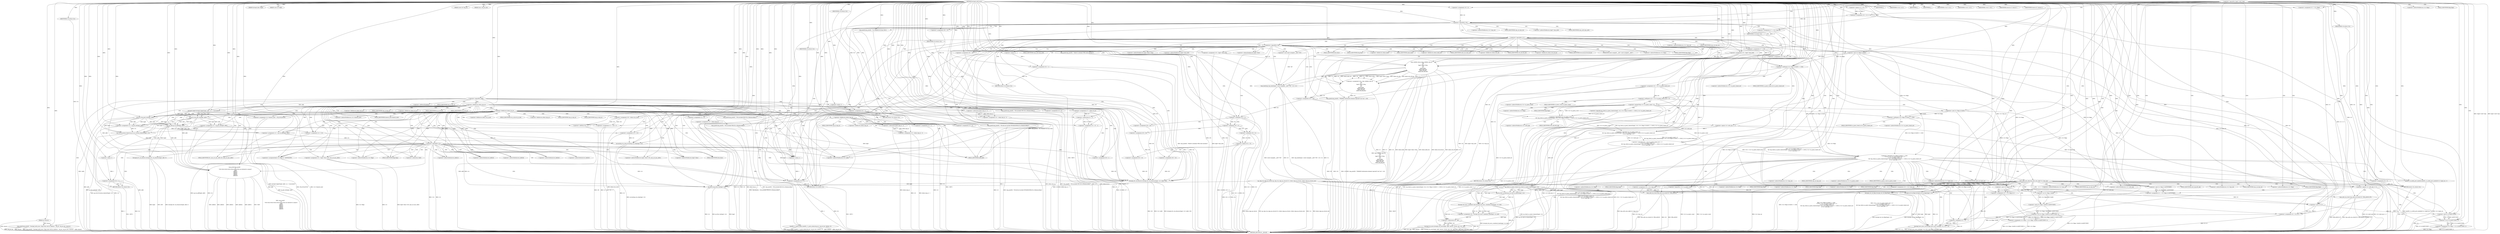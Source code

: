 digraph hostapd_notif_assoc {  
"1000123" [label = "(METHOD,hostapd_notif_assoc)" ]
"1000711" [label = "(METHOD_RETURN,int __fastcall)" ]
"1000124" [label = "(PARAM,hostapd_data *hapd)" ]
"1000125" [label = "(PARAM,const u8 *addr)" ]
"1000126" [label = "(PARAM,const u8 *req_ies)" ]
"1000127" [label = "(PARAM,size_t req_ies_len)" ]
"1000128" [label = "(PARAM,int reassoc)" ]
"1000153" [label = "(<operator>.logicalNot,!addr)" ]
"1000156" [label = "(<operator>.assignment,v24 = -1)" ]
"1000158" [label = "(<operator>.minus,-1)" ]
"1000160" [label = "(wpa_printf,wpa_printf(2, \"hostapd_notif_assoc: Skip event with no address\", req_ies, req_ies_len, reassoc))" ]
"1000166" [label = "(RETURN,return v24;,return v24;)" ]
"1000167" [label = "(IDENTIFIER,v24,return v24;)" ]
"1000168" [label = "(hostapd_logger,hostapd_logger(hapd, addr, 1u, 2, \"associated\"))" ]
"1000174" [label = "(ieee802_11_parse_elems,ieee802_11_parse_elems(req_ies, req_ies_len, &elems, 0))" ]
"1000185" [label = "(<operator>.assignment,v10 = elems.wps_ie - 2)" ]
"1000187" [label = "(<operator>.subtraction,elems.wps_ie - 2)" ]
"1000192" [label = "(IDENTIFIER,L,)" ]
"1000193" [label = "(<operator>.assignment,v12 = 0)" ]
"1000196" [label = "(wpa_printf,wpa_printf(2, \"STA included WPS IE in (Re)AssocReq\"))" ]
"1000201" [label = "(<operator>.assignment,v27 = elems.rsn_ie)" ]
"1000211" [label = "(<operator>.assignment,v28 = elems.rsn_ie_len)" ]
"1000216" [label = "(wpa_printf,wpa_printf(2, \"STA included RSN IE in (Re)AssocReq\"))" ]
"1000219" [label = "(<operator>.assignment,v10 = v27 - 2)" ]
"1000221" [label = "(<operator>.subtraction,v27 - 2)" ]
"1000224" [label = "(<operator>.assignment,v11 = v28 + 2)" ]
"1000226" [label = "(<operator>.addition,v28 + 2)" ]
"1000229" [label = "(<operator>.assignment,v13 = ap_get_sta(hapd, addr))" ]
"1000231" [label = "(ap_get_sta,ap_get_sta(hapd, addr))" ]
"1000234" [label = "(<operator>.assignment,v12 = 0)" ]
"1000237" [label = "(<operator>.assignment,v14 = v13)" ]
"1000241" [label = "(IDENTIFIER,v13,if ( v13 ))" ]
"1000244" [label = "(<operator>.assignment,v10 = elems.wpa_ie)" ]
"1000254" [label = "(<operator>.assignment,v10 = elems.wpa_ie - 2)" ]
"1000256" [label = "(<operator>.subtraction,elems.wpa_ie - 2)" ]
"1000261" [label = "(IDENTIFIER,L,)" ]
"1000262" [label = "(<operator>.assignment,v12 = 0)" ]
"1000265" [label = "(wpa_printf,wpa_printf(2, \"STA included WPA IE in (Re)AssocReq\"))" ]
"1000270" [label = "(<operator>.assignment,v12 = 1)" ]
"1000273" [label = "(IDENTIFIER,L,)" ]
"1000274" [label = "(wpa_printf,wpa_printf(2, \"STA did not include WPS/RSN/WPA IE in (Re)AssocReq\"))" ]
"1000277" [label = "(<operator>.assignment,v13 = ap_get_sta(hapd, addr))" ]
"1000279" [label = "(ap_get_sta,ap_get_sta(hapd, addr))" ]
"1000282" [label = "(<operator>.assignment,v14 = v13)" ]
"1000286" [label = "(IDENTIFIER,v13,if ( v13 ))" ]
"1000289" [label = "(ap_sta_no_session_timeout,ap_sta_no_session_timeout(hapd, v13))" ]
"1000292" [label = "(accounting_sta_stop,accounting_sta_stop(hapd, v14))" ]
"1000295" [label = "(<operator>.assignment,v14->timeout_next = STA_NULLFUNC)" ]
"1000302" [label = "(<operator>.assignment,v14 = ap_sta_add(hapd, addr))" ]
"1000304" [label = "(ap_sta_add,ap_sta_add(hapd, addr))" ]
"1000308" [label = "(<operator>.logicalNot,!v14)" ]
"1000311" [label = "(<operator>.assignment,v24 = -1)" ]
"1000313" [label = "(<operator>.minus,-1)" ]
"1000315" [label = "(hostapd_drv_sta_disassoc,hostapd_drv_sta_disassoc(hapd, addr, 5))" ]
"1000319" [label = "(RETURN,return v24;,return v24;)" ]
"1000320" [label = "(IDENTIFIER,v24,return v24;)" ]
"1000322" [label = "(<operator>.assignment,v15 = hapd->iface->drv_max_acl_mac_addrs)" ]
"1000329" [label = "(<operators>.assignmentAnd,v14->flags &= 0xFFFECFFF)" ]
"1000335" [label = "(wpa_printf,wpa_printf(\n      3,\n      \"STA %02x:%02x:%02x:%02x:%02x:%02x not allowed to connect\",\n      *addr,\n      addr[1],\n      addr[2],\n      addr[3],\n      addr[4],\n      addr[5]))" ]
"1000355" [label = "(<operator>.assignment,v30 = 1)" ]
"1000359" [label = "(ap_copy_sta_supp_op_classes,ap_copy_sta_supp_op_classes(v14, elems.supp_op_classes, elems.supp_op_classes_len))" ]
"1000368" [label = "(<operator>.logicalNot,!hapd->conf->wpa)" ]
"1000375" [label = "(<operator>.assignment,v21 = v14->flags)" ]
"1000382" [label = "(IDENTIFIER,v10,if ( v10 ))" ]
"1000383" [label = "(<operator>.assignment,v16 = v12 == 0)" ]
"1000385" [label = "(<operator>.equals,v12 == 0)" ]
"1000389" [label = "(<operator>.assignment,v16 = 0)" ]
"1000393" [label = "(<operator>.logicalNot,!v16)" ]
"1000396" [label = "(wpa_printf,wpa_printf(2, \"No WPA/RSN IE from STA\"))" ]
"1000399" [label = "(<operator>.assignment,v30 = 13)" ]
"1000403" [label = "(hostapd_drv_sta_disassoc,hostapd_drv_sta_disassoc(hapd, v14->addr, v30))" ]
"1000409" [label = "(<operator>.assignment,v24 = -1)" ]
"1000411" [label = "(<operator>.minus,-1)" ]
"1000413" [label = "(ap_free_sta,ap_free_sta(hapd, v14))" ]
"1000416" [label = "(RETURN,return v24;,return v24;)" ]
"1000417" [label = "(IDENTIFIER,v24,return v24;)" ]
"1000418" [label = "(<operator>.assignment,v17 = v14->wpa_sm)" ]
"1000423" [label = "(<operator>.assignment,v18 = hapd->wpa_auth)" ]
"1000429" [label = "(<operator>.logicalNot,!v17)" ]
"1000432" [label = "(<operator>.assignment,v14->wpa_sm = v29)" ]
"1000437" [label = "(<operator>.assignment,v17 = v29)" ]
"1000441" [label = "(<operator>.logicalNot,!v29)" ]
"1000444" [label = "(<operator>.assignment,v24 = -1)" ]
"1000446" [label = "(<operator>.minus,-1)" ]
"1000448" [label = "(wpa_printf,wpa_printf(5, \"Failed to initialize WPA state machine\"))" ]
"1000451" [label = "(RETURN,return v24;,return v24;)" ]
"1000452" [label = "(IDENTIFIER,v24,return v24;)" ]
"1000453" [label = "(<operator>.assignment,v18 = hapd->wpa_auth)" ]
"1000458" [label = "(<operator>.assignment,v19 = wpa_validate_wpa_ie(\n          v18,\n          v17,\n          hapd->iface->freq,\n          v10,\n          v11,\n          elems.mdie,\n          elems.mdie_len,\n          elems.owe_dh,\n          elems.owe_dh_len))" ]
"1000460" [label = "(wpa_validate_wpa_ie,wpa_validate_wpa_ie(\n          v18,\n          v17,\n          hapd->iface->freq,\n          v10,\n          v11,\n          elems.mdie,\n          elems.mdie_len,\n          elems.owe_dh,\n          elems.owe_dh_len))" ]
"1000482" [label = "(<operator>.assignment,v20 = v19)" ]
"1000486" [label = "(IDENTIFIER,v19,if ( v19 ))" ]
"1000488" [label = "(wpa_printf,wpa_printf(2, \"WPA/RSN information element rejected? (res %u)\", v19))" ]
"1000492" [label = "(wpa_hexdump,wpa_hexdump(2, (const unsigned __int8 *)\"IE\", v10, v11))" ]
"1000494" [label = "(<operator>.cast,(const unsigned __int8 *)\"IE\")" ]
"1000499" [label = "(<operator>.assignment,v30 = 18)" ]
"1000503" [label = "(<operator>.notEquals,v20 != 2)" ]
"1000507" [label = "(<operator>.assignment,v30 = 19)" ]
"1000511" [label = "(<operator>.notEquals,v20 != 3)" ]
"1000515" [label = "(<operator>.assignment,v30 = 20)" ]
"1000519" [label = "(<operator>.notEquals,v20 != 4)" ]
"1000524" [label = "(<operator>.equals,v20 == 8)" ]
"1000527" [label = "(<operator>.assignment,v30 = 24)" ]
"1000531" [label = "(<operator>.assignment,v30 = 13)" ]
"1000536" [label = "(<operator>.logicalOr,(v14->flags & 0x402) != 1026\n    || (v24 = v14->sa_query_timed_out) != 0\n    || v14->sa_query_count > 0\n    && ((ap_check_sa_query_timeout(hapd, v14), (v14->flags & 0x402) != 1026) || v14->sa_query_timed_out)\n    || v14->auth_alg == 2)" ]
"1000537" [label = "(<operator>.notEquals,(v14->flags & 0x402) != 1026)" ]
"1000538" [label = "(<operator>.and,v14->flags & 0x402)" ]
"1000544" [label = "(<operator>.logicalOr,(v24 = v14->sa_query_timed_out) != 0\n    || v14->sa_query_count > 0\n    && ((ap_check_sa_query_timeout(hapd, v14), (v14->flags & 0x402) != 1026) || v14->sa_query_timed_out)\n    || v14->auth_alg == 2)" ]
"1000545" [label = "(<operator>.notEquals,(v24 = v14->sa_query_timed_out) != 0)" ]
"1000546" [label = "(<operator>.assignment,v24 = v14->sa_query_timed_out)" ]
"1000552" [label = "(<operator>.logicalOr,v14->sa_query_count > 0\n    && ((ap_check_sa_query_timeout(hapd, v14), (v14->flags & 0x402) != 1026) || v14->sa_query_timed_out)\n    || v14->auth_alg == 2)" ]
"1000553" [label = "(<operator>.logicalAnd,v14->sa_query_count > 0\n    && ((ap_check_sa_query_timeout(hapd, v14), (v14->flags & 0x402) != 1026) || v14->sa_query_timed_out))" ]
"1000554" [label = "(<operator>.greaterThan,v14->sa_query_count > 0)" ]
"1000561" [label = "(ap_check_sa_query_timeout,ap_check_sa_query_timeout(hapd, v14))" ]
"1000564" [label = "(<operator>.notEquals,(v14->flags & 0x402) != 1026)" ]
"1000565" [label = "(<operator>.and,v14->flags & 0x402)" ]
"1000559" [label = "(<operator>.logicalOr,(ap_check_sa_query_timeout(hapd, v14), (v14->flags & 0x402) != 1026) || v14->sa_query_timed_out)" ]
"1000574" [label = "(<operator>.equals,v14->auth_alg == 2)" ]
"1000581" [label = "(wpa_auth_uses_mfp,wpa_auth_uses_mfp(v14->wpa_sm))" ]
"1000586" [label = "(<operator>.assignment,v22 = v14->flags & 2)" ]
"1000588" [label = "(<operator>.and,v14->flags & 2)" ]
"1000593" [label = "(<operator>.assignment,v14->flags = (v14->flags | 0x400) & 0xFFF7FFFF | 3)" ]
"1000597" [label = "(<operator>.or,(v14->flags | 0x400) & 0xFFF7FFFF | 3)" ]
"1000598" [label = "(<operator>.and,(v14->flags | 0x400) & 0xFFF7FFFF)" ]
"1000599" [label = "(<operator>.or,v14->flags | 0x400)" ]
"1000606" [label = "(hostapd_set_sta_flags,hostapd_set_sta_flags(hapd, v14))" ]
"1000610" [label = "(IDENTIFIER,reassoc,if ( reassoc ))" ]
"1000613" [label = "(<operator>.assignment,v23 = v14->wpa_sm)" ]
"1000619" [label = "(<operator>.equals,v14->auth_alg == 2)" ]
"1000625" [label = "(wpa_auth_sm_event,wpa_auth_sm_event(v23, WPA_ASSOC_FT))" ]
"1000630" [label = "(wpa_auth_sm_event,wpa_auth_sm_event(v23, WPA_ASSOC))" ]
"1000634" [label = "(<operator>.assignment,v24 = 0)" ]
"1000637" [label = "(hostapd_new_assoc_sta,hostapd_new_assoc_sta(hapd, v14, v22 != 0))" ]
"1000640" [label = "(<operator>.notEquals,v22 != 0)" ]
"1000643" [label = "(ieee802_1x_notify_port_enabled,ieee802_1x_notify_port_enabled(v14->eapol_sm, 1))" ]
"1000648" [label = "(RETURN,return v24;,return v24;)" ]
"1000649" [label = "(IDENTIFIER,v24,return v24;)" ]
"1000651" [label = "(<operator>.assignment,v23 = v14->wpa_sm)" ]
"1000657" [label = "(<operator>.assignment,v21 = v14->flags & 0xFFFFFBFF)" ]
"1000659" [label = "(<operator>.and,v14->flags & 0xFFFFFBFF)" ]
"1000665" [label = "(<operator>.assignment,v22 = v21 & 2)" ]
"1000667" [label = "(<operator>.and,v21 & 2)" ]
"1000670" [label = "(<operator>.assignment,v14->flags = v21 & 0xFFF7FFFF | 3)" ]
"1000674" [label = "(<operator>.or,v21 & 0xFFF7FFFF | 3)" ]
"1000675" [label = "(<operator>.and,v21 & 0xFFF7FFFF)" ]
"1000679" [label = "(hostapd_set_sta_flags,hostapd_set_sta_flags(hapd, v14))" ]
"1000683" [label = "(IDENTIFIER,reassoc,if ( reassoc ))" ]
"1000687" [label = "(<operator>.logicalNot,!v14->sa_query_count)" ]
"1000691" [label = "(ap_sta_start_sa_query,ap_sta_start_sa_query(hapd, v14))" ]
"1000694" [label = "(<operator>.assignment,v26 = hostapd_eid_assoc_comeback_time(hapd, v14, buf))" ]
"1000696" [label = "(hostapd_eid_assoc_comeback_time,hostapd_eid_assoc_comeback_time(hapd, v14, buf))" ]
"1000700" [label = "(hostapd_sta_assoc,hostapd_sta_assoc(hapd, addr, reassoc, 0x1Eu, buf, v26 - buf))" ]
"1000706" [label = "(<operator>.subtraction,v26 - buf)" ]
"1000709" [label = "(RETURN,return v24;,return v24;)" ]
"1000710" [label = "(IDENTIFIER,v24,return v24;)" ]
"1000177" [label = "(<operator>.addressOf,&elems)" ]
"1000181" [label = "(<operator>.fieldAccess,elems.wps_ie)" ]
"1000183" [label = "(FIELD_IDENTIFIER,wps_ie,wps_ie)" ]
"1000188" [label = "(<operator>.fieldAccess,elems.wps_ie)" ]
"1000190" [label = "(FIELD_IDENTIFIER,wps_ie,wps_ie)" ]
"1000203" [label = "(<operator>.fieldAccess,elems.rsn_ie)" ]
"1000205" [label = "(FIELD_IDENTIFIER,rsn_ie,rsn_ie)" ]
"1000207" [label = "(<operator>.fieldAccess,elems.rsn_ie)" ]
"1000209" [label = "(FIELD_IDENTIFIER,rsn_ie,rsn_ie)" ]
"1000213" [label = "(<operator>.fieldAccess,elems.rsn_ie_len)" ]
"1000215" [label = "(FIELD_IDENTIFIER,rsn_ie_len,rsn_ie_len)" ]
"1000246" [label = "(<operator>.fieldAccess,elems.wpa_ie)" ]
"1000248" [label = "(FIELD_IDENTIFIER,wpa_ie,wpa_ie)" ]
"1000250" [label = "(<operator>.fieldAccess,elems.wpa_ie)" ]
"1000252" [label = "(FIELD_IDENTIFIER,wpa_ie,wpa_ie)" ]
"1000257" [label = "(<operator>.fieldAccess,elems.wpa_ie)" ]
"1000259" [label = "(FIELD_IDENTIFIER,wpa_ie,wpa_ie)" ]
"1000296" [label = "(<operator>.indirectFieldAccess,v14->timeout_next)" ]
"1000298" [label = "(FIELD_IDENTIFIER,timeout_next,timeout_next)" ]
"1000324" [label = "(<operator>.indirectFieldAccess,hapd->iface->drv_max_acl_mac_addrs)" ]
"1000325" [label = "(<operator>.indirectFieldAccess,hapd->iface)" ]
"1000327" [label = "(FIELD_IDENTIFIER,iface,iface)" ]
"1000328" [label = "(FIELD_IDENTIFIER,drv_max_acl_mac_addrs,drv_max_acl_mac_addrs)" ]
"1000330" [label = "(<operator>.indirectFieldAccess,v14->flags)" ]
"1000332" [label = "(FIELD_IDENTIFIER,flags,flags)" ]
"1000338" [label = "(<operator>.indirection,*addr)" ]
"1000340" [label = "(<operator>.indirectIndexAccess,addr[1])" ]
"1000343" [label = "(<operator>.indirectIndexAccess,addr[2])" ]
"1000346" [label = "(<operator>.indirectIndexAccess,addr[3])" ]
"1000349" [label = "(<operator>.indirectIndexAccess,addr[4])" ]
"1000352" [label = "(<operator>.indirectIndexAccess,addr[5])" ]
"1000377" [label = "(<operator>.indirectFieldAccess,v14->flags)" ]
"1000379" [label = "(FIELD_IDENTIFIER,flags,flags)" ]
"1000405" [label = "(<operator>.indirectFieldAccess,v14->addr)" ]
"1000407" [label = "(FIELD_IDENTIFIER,addr,addr)" ]
"1000420" [label = "(<operator>.indirectFieldAccess,v14->wpa_sm)" ]
"1000422" [label = "(FIELD_IDENTIFIER,wpa_sm,wpa_sm)" ]
"1000425" [label = "(<operator>.indirectFieldAccess,hapd->wpa_auth)" ]
"1000427" [label = "(FIELD_IDENTIFIER,wpa_auth,wpa_auth)" ]
"1000433" [label = "(<operator>.indirectFieldAccess,v14->wpa_sm)" ]
"1000435" [label = "(FIELD_IDENTIFIER,wpa_sm,wpa_sm)" ]
"1000455" [label = "(<operator>.indirectFieldAccess,hapd->wpa_auth)" ]
"1000457" [label = "(FIELD_IDENTIFIER,wpa_auth,wpa_auth)" ]
"1000463" [label = "(<operator>.indirectFieldAccess,hapd->iface->freq)" ]
"1000464" [label = "(<operator>.indirectFieldAccess,hapd->iface)" ]
"1000466" [label = "(FIELD_IDENTIFIER,iface,iface)" ]
"1000467" [label = "(FIELD_IDENTIFIER,freq,freq)" ]
"1000470" [label = "(<operator>.fieldAccess,elems.mdie)" ]
"1000472" [label = "(FIELD_IDENTIFIER,mdie,mdie)" ]
"1000473" [label = "(<operator>.fieldAccess,elems.mdie_len)" ]
"1000475" [label = "(FIELD_IDENTIFIER,mdie_len,mdie_len)" ]
"1000476" [label = "(<operator>.fieldAccess,elems.owe_dh)" ]
"1000478" [label = "(FIELD_IDENTIFIER,owe_dh,owe_dh)" ]
"1000479" [label = "(<operator>.fieldAccess,elems.owe_dh_len)" ]
"1000481" [label = "(FIELD_IDENTIFIER,owe_dh_len,owe_dh_len)" ]
"1000495" [label = "(UNKNOWN,const unsigned __int8 *,const unsigned __int8 *)" ]
"1000539" [label = "(<operator>.indirectFieldAccess,v14->flags)" ]
"1000541" [label = "(FIELD_IDENTIFIER,flags,flags)" ]
"1000548" [label = "(<operator>.indirectFieldAccess,v14->sa_query_timed_out)" ]
"1000550" [label = "(FIELD_IDENTIFIER,sa_query_timed_out,sa_query_timed_out)" ]
"1000555" [label = "(<operator>.indirectFieldAccess,v14->sa_query_count)" ]
"1000557" [label = "(FIELD_IDENTIFIER,sa_query_count,sa_query_count)" ]
"1000566" [label = "(<operator>.indirectFieldAccess,v14->flags)" ]
"1000568" [label = "(FIELD_IDENTIFIER,flags,flags)" ]
"1000571" [label = "(<operator>.indirectFieldAccess,v14->sa_query_timed_out)" ]
"1000573" [label = "(FIELD_IDENTIFIER,sa_query_timed_out,sa_query_timed_out)" ]
"1000575" [label = "(<operator>.indirectFieldAccess,v14->auth_alg)" ]
"1000577" [label = "(FIELD_IDENTIFIER,auth_alg,auth_alg)" ]
"1000582" [label = "(<operator>.indirectFieldAccess,v14->wpa_sm)" ]
"1000584" [label = "(FIELD_IDENTIFIER,wpa_sm,wpa_sm)" ]
"1000589" [label = "(<operator>.indirectFieldAccess,v14->flags)" ]
"1000591" [label = "(FIELD_IDENTIFIER,flags,flags)" ]
"1000594" [label = "(<operator>.indirectFieldAccess,v14->flags)" ]
"1000596" [label = "(FIELD_IDENTIFIER,flags,flags)" ]
"1000600" [label = "(<operator>.indirectFieldAccess,v14->flags)" ]
"1000602" [label = "(FIELD_IDENTIFIER,flags,flags)" ]
"1000615" [label = "(<operator>.indirectFieldAccess,v14->wpa_sm)" ]
"1000617" [label = "(FIELD_IDENTIFIER,wpa_sm,wpa_sm)" ]
"1000620" [label = "(<operator>.indirectFieldAccess,v14->auth_alg)" ]
"1000622" [label = "(FIELD_IDENTIFIER,auth_alg,auth_alg)" ]
"1000644" [label = "(<operator>.indirectFieldAccess,v14->eapol_sm)" ]
"1000646" [label = "(FIELD_IDENTIFIER,eapol_sm,eapol_sm)" ]
"1000653" [label = "(<operator>.indirectFieldAccess,v14->wpa_sm)" ]
"1000655" [label = "(FIELD_IDENTIFIER,wpa_sm,wpa_sm)" ]
"1000660" [label = "(<operator>.indirectFieldAccess,v14->flags)" ]
"1000662" [label = "(FIELD_IDENTIFIER,flags,flags)" ]
"1000671" [label = "(<operator>.indirectFieldAccess,v14->flags)" ]
"1000673" [label = "(FIELD_IDENTIFIER,flags,flags)" ]
"1000688" [label = "(<operator>.indirectFieldAccess,v14->sa_query_count)" ]
"1000690" [label = "(FIELD_IDENTIFIER,sa_query_count,sa_query_count)" ]
  "1000648" -> "1000711"  [ label = "DDG: <RET>"] 
  "1000319" -> "1000711"  [ label = "DDG: <RET>"] 
  "1000694" -> "1000711"  [ label = "DDG: hostapd_eid_assoc_comeback_time(hapd, v14, buf)"] 
  "1000289" -> "1000711"  [ label = "DDG: ap_sta_no_session_timeout(hapd, v13)"] 
  "1000700" -> "1000711"  [ label = "DDG: hostapd_sta_assoc(hapd, addr, reassoc, 0x1Eu, buf, v26 - buf)"] 
  "1000160" -> "1000711"  [ label = "DDG: req_ies_len"] 
  "1000665" -> "1000711"  [ label = "DDG: v21 & 2"] 
  "1000460" -> "1000711"  [ label = "DDG: v11"] 
  "1000193" -> "1000711"  [ label = "DDG: v12"] 
  "1000536" -> "1000711"  [ label = "DDG: (v14->flags & 0x402) != 1026\n    || (v24 = v14->sa_query_timed_out) != 0\n    || v14->sa_query_count > 0\n    && ((ap_check_sa_query_timeout(hapd, v14), (v14->flags & 0x402) != 1026) || v14->sa_query_timed_out)\n    || v14->auth_alg == 2"] 
  "1000581" -> "1000711"  [ label = "DDG: wpa_auth_uses_mfp(v14->wpa_sm)"] 
  "1000613" -> "1000711"  [ label = "DDG: v14->wpa_sm"] 
  "1000559" -> "1000711"  [ label = "DDG: v14->sa_query_timed_out"] 
  "1000128" -> "1000711"  [ label = "DDG: reassoc"] 
  "1000423" -> "1000711"  [ label = "DDG: v18"] 
  "1000444" -> "1000711"  [ label = "DDG: v24"] 
  "1000393" -> "1000711"  [ label = "DDG: v16"] 
  "1000315" -> "1000711"  [ label = "DDG: hapd"] 
  "1000460" -> "1000711"  [ label = "DDG: v17"] 
  "1000335" -> "1000711"  [ label = "DDG: wpa_printf(\n      3,\n      \"STA %02x:%02x:%02x:%02x:%02x:%02x not allowed to connect\",\n      *addr,\n      addr[1],\n      addr[2],\n      addr[3],\n      addr[4],\n      addr[5])"] 
  "1000674" -> "1000711"  [ label = "DDG: v21 & 0xFFF7FFFF"] 
  "1000524" -> "1000711"  [ label = "DDG: v20 == 8"] 
  "1000201" -> "1000711"  [ label = "DDG: elems.rsn_ie"] 
  "1000160" -> "1000711"  [ label = "DDG: req_ies"] 
  "1000335" -> "1000711"  [ label = "DDG: addr[5]"] 
  "1000524" -> "1000711"  [ label = "DDG: v20"] 
  "1000700" -> "1000711"  [ label = "DDG: addr"] 
  "1000625" -> "1000711"  [ label = "DDG: WPA_ASSOC_FT"] 
  "1000418" -> "1000711"  [ label = "DDG: v14->wpa_sm"] 
  "1000329" -> "1000711"  [ label = "DDG: v14->flags"] 
  "1000237" -> "1000711"  [ label = "DDG: v13"] 
  "1000511" -> "1000711"  [ label = "DDG: v20"] 
  "1000687" -> "1000711"  [ label = "DDG: v14->sa_query_count"] 
  "1000546" -> "1000711"  [ label = "DDG: v14->sa_query_timed_out"] 
  "1000174" -> "1000711"  [ label = "DDG: ieee802_11_parse_elems(req_ies, req_ies_len, &elems, 0)"] 
  "1000488" -> "1000711"  [ label = "DDG: wpa_printf(2, \"WPA/RSN information element rejected? (res %u)\", v19)"] 
  "1000460" -> "1000711"  [ label = "DDG: v10"] 
  "1000231" -> "1000711"  [ label = "DDG: addr"] 
  "1000536" -> "1000711"  [ label = "DDG: (v24 = v14->sa_query_timed_out) != 0\n    || v14->sa_query_count > 0\n    && ((ap_check_sa_query_timeout(hapd, v14), (v14->flags & 0x402) != 1026) || v14->sa_query_timed_out)\n    || v14->auth_alg == 2"] 
  "1000265" -> "1000711"  [ label = "DDG: wpa_printf(2, \"STA included WPA IE in (Re)AssocReq\")"] 
  "1000538" -> "1000711"  [ label = "DDG: v14->flags"] 
  "1000687" -> "1000711"  [ label = "DDG: !v14->sa_query_count"] 
  "1000308" -> "1000711"  [ label = "DDG: !v14"] 
  "1000537" -> "1000711"  [ label = "DDG: v14->flags & 0x402"] 
  "1000552" -> "1000711"  [ label = "DDG: v14->sa_query_count > 0\n    && ((ap_check_sa_query_timeout(hapd, v14), (v14->flags & 0x402) != 1026) || v14->sa_query_timed_out)"] 
  "1000413" -> "1000711"  [ label = "DDG: v14"] 
  "1000593" -> "1000711"  [ label = "DDG: v14->flags"] 
  "1000211" -> "1000711"  [ label = "DDG: elems.rsn_ie_len"] 
  "1000553" -> "1000711"  [ label = "DDG: (ap_check_sa_query_timeout(hapd, v14), (v14->flags & 0x402) != 1026) || v14->sa_query_timed_out"] 
  "1000322" -> "1000711"  [ label = "DDG: v15"] 
  "1000554" -> "1000711"  [ label = "DDG: v14->sa_query_count"] 
  "1000244" -> "1000711"  [ label = "DDG: elems.wpa_ie"] 
  "1000156" -> "1000711"  [ label = "DDG: v24"] 
  "1000311" -> "1000711"  [ label = "DDG: -1"] 
  "1000393" -> "1000711"  [ label = "DDG: !v16"] 
  "1000359" -> "1000711"  [ label = "DDG: elems.supp_op_classes_len"] 
  "1000670" -> "1000711"  [ label = "DDG: v21 & 0xFFF7FFFF | 3"] 
  "1000546" -> "1000711"  [ label = "DDG: v24"] 
  "1000368" -> "1000711"  [ label = "DDG: hapd->conf->wpa"] 
  "1000432" -> "1000711"  [ label = "DDG: v14->wpa_sm"] 
  "1000593" -> "1000711"  [ label = "DDG: (v14->flags | 0x400) & 0xFFF7FFFF | 3"] 
  "1000448" -> "1000711"  [ label = "DDG: wpa_printf(5, \"Failed to initialize WPA state machine\")"] 
  "1000651" -> "1000711"  [ label = "DDG: v14->wpa_sm"] 
  "1000219" -> "1000711"  [ label = "DDG: v27 - 2"] 
  "1000254" -> "1000711"  [ label = "DDG: elems.wpa_ie - 2"] 
  "1000274" -> "1000711"  [ label = "DDG: wpa_printf(2, \"STA did not include WPS/RSN/WPA IE in (Re)AssocReq\")"] 
  "1000482" -> "1000711"  [ label = "DDG: v20"] 
  "1000219" -> "1000711"  [ label = "DDG: v10"] 
  "1000640" -> "1000711"  [ label = "DDG: v22"] 
  "1000295" -> "1000711"  [ label = "DDG: v14->timeout_next"] 
  "1000441" -> "1000711"  [ label = "DDG: v29"] 
  "1000437" -> "1000711"  [ label = "DDG: v17"] 
  "1000630" -> "1000711"  [ label = "DDG: v23"] 
  "1000706" -> "1000711"  [ label = "DDG: v26"] 
  "1000619" -> "1000711"  [ label = "DDG: v14->auth_alg == 2"] 
  "1000586" -> "1000711"  [ label = "DDG: v14->flags & 2"] 
  "1000224" -> "1000711"  [ label = "DDG: v28 + 2"] 
  "1000368" -> "1000711"  [ label = "DDG: !hapd->conf->wpa"] 
  "1000606" -> "1000711"  [ label = "DDG: hostapd_set_sta_flags(hapd, v14)"] 
  "1000453" -> "1000711"  [ label = "DDG: hapd->wpa_auth"] 
  "1000226" -> "1000711"  [ label = "DDG: v28"] 
  "1000153" -> "1000711"  [ label = "DDG: !addr"] 
  "1000292" -> "1000711"  [ label = "DDG: accounting_sta_stop(hapd, v14)"] 
  "1000637" -> "1000711"  [ label = "DDG: hostapd_new_assoc_sta(hapd, v14, v22 != 0)"] 
  "1000625" -> "1000711"  [ label = "DDG: wpa_auth_sm_event(v23, WPA_ASSOC_FT)"] 
  "1000691" -> "1000711"  [ label = "DDG: ap_sta_start_sa_query(hapd, v14)"] 
  "1000643" -> "1000711"  [ label = "DDG: v14->eapol_sm"] 
  "1000700" -> "1000711"  [ label = "DDG: buf"] 
  "1000156" -> "1000711"  [ label = "DDG: -1"] 
  "1000625" -> "1000711"  [ label = "DDG: v23"] 
  "1000403" -> "1000711"  [ label = "DDG: hostapd_drv_sta_disassoc(hapd, v14->addr, v30)"] 
  "1000409" -> "1000711"  [ label = "DDG: v24"] 
  "1000383" -> "1000711"  [ label = "DDG: v12 == 0"] 
  "1000270" -> "1000711"  [ label = "DDG: v12"] 
  "1000657" -> "1000711"  [ label = "DDG: v14->flags & 0xFFFFFBFF"] 
  "1000262" -> "1000711"  [ label = "DDG: v12"] 
  "1000302" -> "1000711"  [ label = "DDG: ap_sta_add(hapd, addr)"] 
  "1000335" -> "1000711"  [ label = "DDG: addr[3]"] 
  "1000634" -> "1000711"  [ label = "DDG: v24"] 
  "1000254" -> "1000711"  [ label = "DDG: v10"] 
  "1000460" -> "1000711"  [ label = "DDG: elems.mdie"] 
  "1000359" -> "1000711"  [ label = "DDG: elems.supp_op_classes"] 
  "1000359" -> "1000711"  [ label = "DDG: ap_copy_sta_supp_op_classes(v14, elems.supp_op_classes, elems.supp_op_classes_len)"] 
  "1000221" -> "1000711"  [ label = "DDG: v27"] 
  "1000277" -> "1000711"  [ label = "DDG: ap_get_sta(hapd, addr)"] 
  "1000574" -> "1000711"  [ label = "DDG: v14->auth_alg"] 
  "1000460" -> "1000711"  [ label = "DDG: hapd->iface->freq"] 
  "1000423" -> "1000711"  [ label = "DDG: hapd->wpa_auth"] 
  "1000335" -> "1000711"  [ label = "DDG: addr[2]"] 
  "1000224" -> "1000711"  [ label = "DDG: v11"] 
  "1000492" -> "1000711"  [ label = "DDG: wpa_hexdump(2, (const unsigned __int8 *)\"IE\", v10, v11)"] 
  "1000441" -> "1000711"  [ label = "DDG: !v29"] 
  "1000444" -> "1000711"  [ label = "DDG: -1"] 
  "1000289" -> "1000711"  [ label = "DDG: v13"] 
  "1000598" -> "1000711"  [ label = "DDG: v14->flags | 0x400"] 
  "1000492" -> "1000711"  [ label = "DDG: v11"] 
  "1000519" -> "1000711"  [ label = "DDG: v20"] 
  "1000670" -> "1000711"  [ label = "DDG: v14->flags"] 
  "1000335" -> "1000711"  [ label = "DDG: addr[4]"] 
  "1000229" -> "1000711"  [ label = "DDG: ap_get_sta(hapd, addr)"] 
  "1000503" -> "1000711"  [ label = "DDG: v20 != 2"] 
  "1000315" -> "1000711"  [ label = "DDG: addr"] 
  "1000409" -> "1000711"  [ label = "DDG: -1"] 
  "1000700" -> "1000711"  [ label = "DDG: hapd"] 
  "1000256" -> "1000711"  [ label = "DDG: elems.wpa_ie"] 
  "1000403" -> "1000711"  [ label = "DDG: v30"] 
  "1000460" -> "1000711"  [ label = "DDG: elems.mdie_len"] 
  "1000700" -> "1000711"  [ label = "DDG: v26 - buf"] 
  "1000187" -> "1000711"  [ label = "DDG: elems.wps_ie"] 
  "1000315" -> "1000711"  [ label = "DDG: hostapd_drv_sta_disassoc(hapd, addr, 5)"] 
  "1000279" -> "1000711"  [ label = "DDG: addr"] 
  "1000519" -> "1000711"  [ label = "DDG: v20 != 4"] 
  "1000460" -> "1000711"  [ label = "DDG: elems.owe_dh_len"] 
  "1000488" -> "1000711"  [ label = "DDG: v19"] 
  "1000552" -> "1000711"  [ label = "DDG: v14->auth_alg == 2"] 
  "1000630" -> "1000711"  [ label = "DDG: WPA_ASSOC"] 
  "1000637" -> "1000711"  [ label = "DDG: v14"] 
  "1000503" -> "1000711"  [ label = "DDG: v20"] 
  "1000460" -> "1000711"  [ label = "DDG: elems.owe_dh"] 
  "1000304" -> "1000711"  [ label = "DDG: addr"] 
  "1000536" -> "1000711"  [ label = "DDG: (v14->flags & 0x402) != 1026"] 
  "1000630" -> "1000711"  [ label = "DDG: wpa_auth_sm_event(v23, WPA_ASSOC)"] 
  "1000643" -> "1000711"  [ label = "DDG: ieee802_1x_notify_port_enabled(v14->eapol_sm, 1)"] 
  "1000565" -> "1000711"  [ label = "DDG: v14->flags"] 
  "1000185" -> "1000711"  [ label = "DDG: elems.wps_ie - 2"] 
  "1000174" -> "1000711"  [ label = "DDG: &elems"] 
  "1000174" -> "1000711"  [ label = "DDG: req_ies_len"] 
  "1000396" -> "1000711"  [ label = "DDG: wpa_printf(2, \"No WPA/RSN IE from STA\")"] 
  "1000196" -> "1000711"  [ label = "DDG: wpa_printf(2, \"STA included WPS IE in (Re)AssocReq\")"] 
  "1000295" -> "1000711"  [ label = "DDG: STA_NULLFUNC"] 
  "1000482" -> "1000711"  [ label = "DDG: v19"] 
  "1000696" -> "1000711"  [ label = "DDG: v14"] 
  "1000700" -> "1000711"  [ label = "DDG: reassoc"] 
  "1000492" -> "1000711"  [ label = "DDG: (const unsigned __int8 *)\"IE\""] 
  "1000553" -> "1000711"  [ label = "DDG: v14->sa_query_count > 0"] 
  "1000564" -> "1000711"  [ label = "DDG: v14->flags & 0x402"] 
  "1000679" -> "1000711"  [ label = "DDG: hostapd_set_sta_flags(hapd, v14)"] 
  "1000282" -> "1000711"  [ label = "DDG: v13"] 
  "1000597" -> "1000711"  [ label = "DDG: (v14->flags | 0x400) & 0xFFF7FFFF"] 
  "1000216" -> "1000711"  [ label = "DDG: wpa_printf(2, \"STA included RSN IE in (Re)AssocReq\")"] 
  "1000511" -> "1000711"  [ label = "DDG: v20 != 3"] 
  "1000544" -> "1000711"  [ label = "DDG: (v24 = v14->sa_query_timed_out) != 0"] 
  "1000403" -> "1000711"  [ label = "DDG: v14->addr"] 
  "1000637" -> "1000711"  [ label = "DDG: hapd"] 
  "1000160" -> "1000711"  [ label = "DDG: wpa_printf(2, \"hostapd_notif_assoc: Skip event with no address\", req_ies, req_ies_len, reassoc)"] 
  "1000335" -> "1000711"  [ label = "DDG: addr[1]"] 
  "1000308" -> "1000711"  [ label = "DDG: v14"] 
  "1000492" -> "1000711"  [ label = "DDG: v10"] 
  "1000413" -> "1000711"  [ label = "DDG: ap_free_sta(hapd, v14)"] 
  "1000201" -> "1000711"  [ label = "DDG: v27"] 
  "1000460" -> "1000711"  [ label = "DDG: v18"] 
  "1000544" -> "1000711"  [ label = "DDG: v14->sa_query_count > 0\n    && ((ap_check_sa_query_timeout(hapd, v14), (v14->flags & 0x402) != 1026) || v14->sa_query_timed_out)\n    || v14->auth_alg == 2"] 
  "1000174" -> "1000711"  [ label = "DDG: req_ies"] 
  "1000153" -> "1000711"  [ label = "DDG: addr"] 
  "1000561" -> "1000711"  [ label = "DDG: ap_check_sa_query_timeout(hapd, v14)"] 
  "1000675" -> "1000711"  [ label = "DDG: v21"] 
  "1000322" -> "1000711"  [ label = "DDG: hapd->iface->drv_max_acl_mac_addrs"] 
  "1000244" -> "1000711"  [ label = "DDG: v10"] 
  "1000335" -> "1000711"  [ label = "DDG: *addr"] 
  "1000637" -> "1000711"  [ label = "DDG: v22 != 0"] 
  "1000311" -> "1000711"  [ label = "DDG: v24"] 
  "1000168" -> "1000711"  [ label = "DDG: hostapd_logger(hapd, addr, 1u, 2, \"associated\")"] 
  "1000385" -> "1000711"  [ label = "DDG: v12"] 
  "1000160" -> "1000711"  [ label = "DDG: reassoc"] 
  "1000234" -> "1000711"  [ label = "DDG: v12"] 
  "1000185" -> "1000711"  [ label = "DDG: v10"] 
  "1000458" -> "1000711"  [ label = "DDG: wpa_validate_wpa_ie(\n          v18,\n          v17,\n          hapd->iface->freq,\n          v10,\n          v11,\n          elems.mdie,\n          elems.mdie_len,\n          elems.owe_dh,\n          elems.owe_dh_len)"] 
  "1000619" -> "1000711"  [ label = "DDG: v14->auth_alg"] 
  "1000429" -> "1000711"  [ label = "DDG: !v17"] 
  "1000413" -> "1000711"  [ label = "DDG: hapd"] 
  "1000359" -> "1000711"  [ label = "DDG: v14"] 
  "1000166" -> "1000711"  [ label = "DDG: <RET>"] 
  "1000416" -> "1000711"  [ label = "DDG: <RET>"] 
  "1000451" -> "1000711"  [ label = "DDG: <RET>"] 
  "1000709" -> "1000711"  [ label = "DDG: <RET>"] 
  "1000123" -> "1000124"  [ label = "DDG: "] 
  "1000123" -> "1000125"  [ label = "DDG: "] 
  "1000123" -> "1000126"  [ label = "DDG: "] 
  "1000123" -> "1000127"  [ label = "DDG: "] 
  "1000123" -> "1000128"  [ label = "DDG: "] 
  "1000123" -> "1000153"  [ label = "DDG: "] 
  "1000158" -> "1000156"  [ label = "DDG: 1"] 
  "1000123" -> "1000156"  [ label = "DDG: "] 
  "1000123" -> "1000158"  [ label = "DDG: "] 
  "1000123" -> "1000160"  [ label = "DDG: "] 
  "1000128" -> "1000160"  [ label = "DDG: reassoc"] 
  "1000167" -> "1000166"  [ label = "DDG: v24"] 
  "1000156" -> "1000166"  [ label = "DDG: v24"] 
  "1000123" -> "1000167"  [ label = "DDG: "] 
  "1000123" -> "1000168"  [ label = "DDG: "] 
  "1000153" -> "1000168"  [ label = "DDG: addr"] 
  "1000123" -> "1000174"  [ label = "DDG: "] 
  "1000187" -> "1000185"  [ label = "DDG: elems.wps_ie"] 
  "1000187" -> "1000185"  [ label = "DDG: 2"] 
  "1000123" -> "1000185"  [ label = "DDG: "] 
  "1000123" -> "1000187"  [ label = "DDG: "] 
  "1000123" -> "1000192"  [ label = "DDG: "] 
  "1000123" -> "1000193"  [ label = "DDG: "] 
  "1000123" -> "1000196"  [ label = "DDG: "] 
  "1000123" -> "1000201"  [ label = "DDG: "] 
  "1000123" -> "1000211"  [ label = "DDG: "] 
  "1000123" -> "1000216"  [ label = "DDG: "] 
  "1000221" -> "1000219"  [ label = "DDG: v27"] 
  "1000221" -> "1000219"  [ label = "DDG: 2"] 
  "1000123" -> "1000219"  [ label = "DDG: "] 
  "1000201" -> "1000221"  [ label = "DDG: v27"] 
  "1000123" -> "1000221"  [ label = "DDG: "] 
  "1000211" -> "1000224"  [ label = "DDG: v28"] 
  "1000123" -> "1000224"  [ label = "DDG: "] 
  "1000211" -> "1000226"  [ label = "DDG: v28"] 
  "1000123" -> "1000226"  [ label = "DDG: "] 
  "1000231" -> "1000229"  [ label = "DDG: hapd"] 
  "1000231" -> "1000229"  [ label = "DDG: addr"] 
  "1000123" -> "1000229"  [ label = "DDG: "] 
  "1000168" -> "1000231"  [ label = "DDG: hapd"] 
  "1000123" -> "1000231"  [ label = "DDG: "] 
  "1000168" -> "1000231"  [ label = "DDG: addr"] 
  "1000123" -> "1000234"  [ label = "DDG: "] 
  "1000229" -> "1000237"  [ label = "DDG: v13"] 
  "1000123" -> "1000237"  [ label = "DDG: "] 
  "1000123" -> "1000241"  [ label = "DDG: "] 
  "1000123" -> "1000244"  [ label = "DDG: "] 
  "1000256" -> "1000254"  [ label = "DDG: elems.wpa_ie"] 
  "1000256" -> "1000254"  [ label = "DDG: 2"] 
  "1000123" -> "1000254"  [ label = "DDG: "] 
  "1000123" -> "1000256"  [ label = "DDG: "] 
  "1000123" -> "1000261"  [ label = "DDG: "] 
  "1000123" -> "1000262"  [ label = "DDG: "] 
  "1000123" -> "1000265"  [ label = "DDG: "] 
  "1000123" -> "1000270"  [ label = "DDG: "] 
  "1000123" -> "1000273"  [ label = "DDG: "] 
  "1000123" -> "1000274"  [ label = "DDG: "] 
  "1000279" -> "1000277"  [ label = "DDG: hapd"] 
  "1000279" -> "1000277"  [ label = "DDG: addr"] 
  "1000123" -> "1000277"  [ label = "DDG: "] 
  "1000168" -> "1000279"  [ label = "DDG: hapd"] 
  "1000123" -> "1000279"  [ label = "DDG: "] 
  "1000168" -> "1000279"  [ label = "DDG: addr"] 
  "1000277" -> "1000282"  [ label = "DDG: v13"] 
  "1000123" -> "1000282"  [ label = "DDG: "] 
  "1000123" -> "1000286"  [ label = "DDG: "] 
  "1000231" -> "1000289"  [ label = "DDG: hapd"] 
  "1000279" -> "1000289"  [ label = "DDG: hapd"] 
  "1000123" -> "1000289"  [ label = "DDG: "] 
  "1000229" -> "1000289"  [ label = "DDG: v13"] 
  "1000277" -> "1000289"  [ label = "DDG: v13"] 
  "1000289" -> "1000292"  [ label = "DDG: hapd"] 
  "1000123" -> "1000292"  [ label = "DDG: "] 
  "1000282" -> "1000292"  [ label = "DDG: v14"] 
  "1000237" -> "1000292"  [ label = "DDG: v14"] 
  "1000123" -> "1000295"  [ label = "DDG: "] 
  "1000304" -> "1000302"  [ label = "DDG: hapd"] 
  "1000304" -> "1000302"  [ label = "DDG: addr"] 
  "1000123" -> "1000302"  [ label = "DDG: "] 
  "1000231" -> "1000304"  [ label = "DDG: hapd"] 
  "1000279" -> "1000304"  [ label = "DDG: hapd"] 
  "1000123" -> "1000304"  [ label = "DDG: "] 
  "1000231" -> "1000304"  [ label = "DDG: addr"] 
  "1000279" -> "1000304"  [ label = "DDG: addr"] 
  "1000302" -> "1000308"  [ label = "DDG: v14"] 
  "1000123" -> "1000308"  [ label = "DDG: "] 
  "1000313" -> "1000311"  [ label = "DDG: 1"] 
  "1000123" -> "1000311"  [ label = "DDG: "] 
  "1000123" -> "1000313"  [ label = "DDG: "] 
  "1000304" -> "1000315"  [ label = "DDG: hapd"] 
  "1000123" -> "1000315"  [ label = "DDG: "] 
  "1000304" -> "1000315"  [ label = "DDG: addr"] 
  "1000320" -> "1000319"  [ label = "DDG: v24"] 
  "1000311" -> "1000319"  [ label = "DDG: v24"] 
  "1000123" -> "1000320"  [ label = "DDG: "] 
  "1000123" -> "1000322"  [ label = "DDG: "] 
  "1000123" -> "1000329"  [ label = "DDG: "] 
  "1000123" -> "1000335"  [ label = "DDG: "] 
  "1000231" -> "1000335"  [ label = "DDG: addr"] 
  "1000279" -> "1000335"  [ label = "DDG: addr"] 
  "1000304" -> "1000335"  [ label = "DDG: addr"] 
  "1000123" -> "1000355"  [ label = "DDG: "] 
  "1000123" -> "1000359"  [ label = "DDG: "] 
  "1000123" -> "1000375"  [ label = "DDG: "] 
  "1000123" -> "1000382"  [ label = "DDG: "] 
  "1000385" -> "1000383"  [ label = "DDG: v12"] 
  "1000385" -> "1000383"  [ label = "DDG: 0"] 
  "1000123" -> "1000383"  [ label = "DDG: "] 
  "1000123" -> "1000385"  [ label = "DDG: "] 
  "1000123" -> "1000389"  [ label = "DDG: "] 
  "1000383" -> "1000393"  [ label = "DDG: v16"] 
  "1000389" -> "1000393"  [ label = "DDG: v16"] 
  "1000123" -> "1000393"  [ label = "DDG: "] 
  "1000123" -> "1000396"  [ label = "DDG: "] 
  "1000123" -> "1000399"  [ label = "DDG: "] 
  "1000292" -> "1000403"  [ label = "DDG: hapd"] 
  "1000304" -> "1000403"  [ label = "DDG: hapd"] 
  "1000123" -> "1000403"  [ label = "DDG: "] 
  "1000499" -> "1000403"  [ label = "DDG: v30"] 
  "1000355" -> "1000403"  [ label = "DDG: v30"] 
  "1000399" -> "1000403"  [ label = "DDG: v30"] 
  "1000515" -> "1000403"  [ label = "DDG: v30"] 
  "1000531" -> "1000403"  [ label = "DDG: v30"] 
  "1000527" -> "1000403"  [ label = "DDG: v30"] 
  "1000507" -> "1000403"  [ label = "DDG: v30"] 
  "1000411" -> "1000409"  [ label = "DDG: 1"] 
  "1000123" -> "1000409"  [ label = "DDG: "] 
  "1000123" -> "1000411"  [ label = "DDG: "] 
  "1000403" -> "1000413"  [ label = "DDG: hapd"] 
  "1000123" -> "1000413"  [ label = "DDG: "] 
  "1000292" -> "1000413"  [ label = "DDG: v14"] 
  "1000308" -> "1000413"  [ label = "DDG: v14"] 
  "1000359" -> "1000413"  [ label = "DDG: v14"] 
  "1000417" -> "1000416"  [ label = "DDG: v24"] 
  "1000409" -> "1000416"  [ label = "DDG: v24"] 
  "1000123" -> "1000417"  [ label = "DDG: "] 
  "1000123" -> "1000418"  [ label = "DDG: "] 
  "1000123" -> "1000423"  [ label = "DDG: "] 
  "1000418" -> "1000429"  [ label = "DDG: v17"] 
  "1000123" -> "1000429"  [ label = "DDG: "] 
  "1000123" -> "1000432"  [ label = "DDG: "] 
  "1000123" -> "1000437"  [ label = "DDG: "] 
  "1000123" -> "1000441"  [ label = "DDG: "] 
  "1000446" -> "1000444"  [ label = "DDG: 1"] 
  "1000123" -> "1000444"  [ label = "DDG: "] 
  "1000123" -> "1000446"  [ label = "DDG: "] 
  "1000123" -> "1000448"  [ label = "DDG: "] 
  "1000452" -> "1000451"  [ label = "DDG: v24"] 
  "1000444" -> "1000451"  [ label = "DDG: v24"] 
  "1000123" -> "1000452"  [ label = "DDG: "] 
  "1000123" -> "1000453"  [ label = "DDG: "] 
  "1000460" -> "1000458"  [ label = "DDG: hapd->iface->freq"] 
  "1000460" -> "1000458"  [ label = "DDG: elems.owe_dh"] 
  "1000460" -> "1000458"  [ label = "DDG: elems.owe_dh_len"] 
  "1000460" -> "1000458"  [ label = "DDG: v17"] 
  "1000460" -> "1000458"  [ label = "DDG: v10"] 
  "1000460" -> "1000458"  [ label = "DDG: elems.mdie_len"] 
  "1000460" -> "1000458"  [ label = "DDG: v18"] 
  "1000460" -> "1000458"  [ label = "DDG: v11"] 
  "1000460" -> "1000458"  [ label = "DDG: elems.mdie"] 
  "1000123" -> "1000458"  [ label = "DDG: "] 
  "1000423" -> "1000460"  [ label = "DDG: v18"] 
  "1000453" -> "1000460"  [ label = "DDG: v18"] 
  "1000123" -> "1000460"  [ label = "DDG: "] 
  "1000437" -> "1000460"  [ label = "DDG: v17"] 
  "1000429" -> "1000460"  [ label = "DDG: v17"] 
  "1000458" -> "1000482"  [ label = "DDG: v19"] 
  "1000123" -> "1000482"  [ label = "DDG: "] 
  "1000123" -> "1000486"  [ label = "DDG: "] 
  "1000123" -> "1000488"  [ label = "DDG: "] 
  "1000458" -> "1000488"  [ label = "DDG: v19"] 
  "1000123" -> "1000492"  [ label = "DDG: "] 
  "1000494" -> "1000492"  [ label = "DDG: \"IE\""] 
  "1000123" -> "1000494"  [ label = "DDG: "] 
  "1000460" -> "1000492"  [ label = "DDG: v10"] 
  "1000460" -> "1000492"  [ label = "DDG: v11"] 
  "1000123" -> "1000499"  [ label = "DDG: "] 
  "1000482" -> "1000503"  [ label = "DDG: v20"] 
  "1000123" -> "1000503"  [ label = "DDG: "] 
  "1000123" -> "1000507"  [ label = "DDG: "] 
  "1000503" -> "1000511"  [ label = "DDG: v20"] 
  "1000123" -> "1000511"  [ label = "DDG: "] 
  "1000123" -> "1000515"  [ label = "DDG: "] 
  "1000511" -> "1000519"  [ label = "DDG: v20"] 
  "1000123" -> "1000519"  [ label = "DDG: "] 
  "1000519" -> "1000524"  [ label = "DDG: v20"] 
  "1000123" -> "1000524"  [ label = "DDG: "] 
  "1000123" -> "1000527"  [ label = "DDG: "] 
  "1000123" -> "1000531"  [ label = "DDG: "] 
  "1000564" -> "1000536"  [ label = "DDG: (v14->flags & 0x402) != 1026"] 
  "1000537" -> "1000536"  [ label = "DDG: v14->flags & 0x402"] 
  "1000537" -> "1000536"  [ label = "DDG: 1026"] 
  "1000538" -> "1000537"  [ label = "DDG: v14->flags"] 
  "1000538" -> "1000537"  [ label = "DDG: 0x402"] 
  "1000123" -> "1000538"  [ label = "DDG: "] 
  "1000123" -> "1000537"  [ label = "DDG: "] 
  "1000544" -> "1000536"  [ label = "DDG: (v24 = v14->sa_query_timed_out) != 0"] 
  "1000544" -> "1000536"  [ label = "DDG: v14->sa_query_count > 0\n    && ((ap_check_sa_query_timeout(hapd, v14), (v14->flags & 0x402) != 1026) || v14->sa_query_timed_out)\n    || v14->auth_alg == 2"] 
  "1000545" -> "1000544"  [ label = "DDG: 0"] 
  "1000546" -> "1000545"  [ label = "DDG: v24"] 
  "1000123" -> "1000546"  [ label = "DDG: "] 
  "1000123" -> "1000545"  [ label = "DDG: "] 
  "1000552" -> "1000544"  [ label = "DDG: v14->sa_query_count > 0\n    && ((ap_check_sa_query_timeout(hapd, v14), (v14->flags & 0x402) != 1026) || v14->sa_query_timed_out)"] 
  "1000552" -> "1000544"  [ label = "DDG: v14->auth_alg == 2"] 
  "1000553" -> "1000552"  [ label = "DDG: v14->sa_query_count > 0"] 
  "1000553" -> "1000552"  [ label = "DDG: (ap_check_sa_query_timeout(hapd, v14), (v14->flags & 0x402) != 1026) || v14->sa_query_timed_out"] 
  "1000554" -> "1000553"  [ label = "DDG: v14->sa_query_count"] 
  "1000554" -> "1000553"  [ label = "DDG: 0"] 
  "1000123" -> "1000554"  [ label = "DDG: "] 
  "1000559" -> "1000553"  [ label = "DDG: v14->sa_query_timed_out"] 
  "1000123" -> "1000561"  [ label = "DDG: "] 
  "1000359" -> "1000561"  [ label = "DDG: v14"] 
  "1000565" -> "1000564"  [ label = "DDG: v14->flags"] 
  "1000565" -> "1000564"  [ label = "DDG: 0x402"] 
  "1000538" -> "1000565"  [ label = "DDG: v14->flags"] 
  "1000123" -> "1000565"  [ label = "DDG: "] 
  "1000123" -> "1000564"  [ label = "DDG: "] 
  "1000574" -> "1000552"  [ label = "DDG: v14->auth_alg"] 
  "1000574" -> "1000552"  [ label = "DDG: 2"] 
  "1000123" -> "1000574"  [ label = "DDG: "] 
  "1000432" -> "1000581"  [ label = "DDG: v14->wpa_sm"] 
  "1000588" -> "1000586"  [ label = "DDG: v14->flags"] 
  "1000588" -> "1000586"  [ label = "DDG: 2"] 
  "1000123" -> "1000586"  [ label = "DDG: "] 
  "1000538" -> "1000588"  [ label = "DDG: v14->flags"] 
  "1000565" -> "1000588"  [ label = "DDG: v14->flags"] 
  "1000123" -> "1000588"  [ label = "DDG: "] 
  "1000597" -> "1000593"  [ label = "DDG: (v14->flags | 0x400) & 0xFFF7FFFF"] 
  "1000597" -> "1000593"  [ label = "DDG: 3"] 
  "1000598" -> "1000597"  [ label = "DDG: v14->flags | 0x400"] 
  "1000598" -> "1000597"  [ label = "DDG: 0xFFF7FFFF"] 
  "1000599" -> "1000598"  [ label = "DDG: v14->flags"] 
  "1000599" -> "1000598"  [ label = "DDG: 0x400"] 
  "1000588" -> "1000599"  [ label = "DDG: v14->flags"] 
  "1000123" -> "1000599"  [ label = "DDG: "] 
  "1000123" -> "1000598"  [ label = "DDG: "] 
  "1000123" -> "1000597"  [ label = "DDG: "] 
  "1000561" -> "1000606"  [ label = "DDG: hapd"] 
  "1000123" -> "1000606"  [ label = "DDG: "] 
  "1000561" -> "1000606"  [ label = "DDG: v14"] 
  "1000359" -> "1000606"  [ label = "DDG: v14"] 
  "1000123" -> "1000610"  [ label = "DDG: "] 
  "1000581" -> "1000613"  [ label = "DDG: v14->wpa_sm"] 
  "1000123" -> "1000613"  [ label = "DDG: "] 
  "1000574" -> "1000619"  [ label = "DDG: v14->auth_alg"] 
  "1000123" -> "1000619"  [ label = "DDG: "] 
  "1000613" -> "1000625"  [ label = "DDG: v23"] 
  "1000123" -> "1000625"  [ label = "DDG: "] 
  "1000651" -> "1000630"  [ label = "DDG: v23"] 
  "1000613" -> "1000630"  [ label = "DDG: v23"] 
  "1000123" -> "1000630"  [ label = "DDG: "] 
  "1000123" -> "1000634"  [ label = "DDG: "] 
  "1000679" -> "1000637"  [ label = "DDG: hapd"] 
  "1000606" -> "1000637"  [ label = "DDG: hapd"] 
  "1000123" -> "1000637"  [ label = "DDG: "] 
  "1000606" -> "1000637"  [ label = "DDG: v14"] 
  "1000679" -> "1000637"  [ label = "DDG: v14"] 
  "1000640" -> "1000637"  [ label = "DDG: v22"] 
  "1000640" -> "1000637"  [ label = "DDG: 0"] 
  "1000665" -> "1000640"  [ label = "DDG: v22"] 
  "1000586" -> "1000640"  [ label = "DDG: v22"] 
  "1000123" -> "1000640"  [ label = "DDG: "] 
  "1000123" -> "1000643"  [ label = "DDG: "] 
  "1000649" -> "1000648"  [ label = "DDG: v24"] 
  "1000634" -> "1000648"  [ label = "DDG: v24"] 
  "1000123" -> "1000649"  [ label = "DDG: "] 
  "1000581" -> "1000651"  [ label = "DDG: v14->wpa_sm"] 
  "1000123" -> "1000651"  [ label = "DDG: "] 
  "1000659" -> "1000657"  [ label = "DDG: v14->flags"] 
  "1000659" -> "1000657"  [ label = "DDG: 0xFFFFFBFF"] 
  "1000123" -> "1000657"  [ label = "DDG: "] 
  "1000538" -> "1000659"  [ label = "DDG: v14->flags"] 
  "1000565" -> "1000659"  [ label = "DDG: v14->flags"] 
  "1000123" -> "1000659"  [ label = "DDG: "] 
  "1000667" -> "1000665"  [ label = "DDG: v21"] 
  "1000667" -> "1000665"  [ label = "DDG: 2"] 
  "1000123" -> "1000665"  [ label = "DDG: "] 
  "1000375" -> "1000667"  [ label = "DDG: v21"] 
  "1000657" -> "1000667"  [ label = "DDG: v21"] 
  "1000123" -> "1000667"  [ label = "DDG: "] 
  "1000674" -> "1000670"  [ label = "DDG: v21 & 0xFFF7FFFF"] 
  "1000674" -> "1000670"  [ label = "DDG: 3"] 
  "1000675" -> "1000674"  [ label = "DDG: v21"] 
  "1000675" -> "1000674"  [ label = "DDG: 0xFFF7FFFF"] 
  "1000667" -> "1000675"  [ label = "DDG: v21"] 
  "1000123" -> "1000675"  [ label = "DDG: "] 
  "1000123" -> "1000674"  [ label = "DDG: "] 
  "1000561" -> "1000679"  [ label = "DDG: hapd"] 
  "1000123" -> "1000679"  [ label = "DDG: "] 
  "1000561" -> "1000679"  [ label = "DDG: v14"] 
  "1000359" -> "1000679"  [ label = "DDG: v14"] 
  "1000123" -> "1000683"  [ label = "DDG: "] 
  "1000554" -> "1000687"  [ label = "DDG: v14->sa_query_count"] 
  "1000561" -> "1000691"  [ label = "DDG: hapd"] 
  "1000123" -> "1000691"  [ label = "DDG: "] 
  "1000561" -> "1000691"  [ label = "DDG: v14"] 
  "1000359" -> "1000691"  [ label = "DDG: v14"] 
  "1000696" -> "1000694"  [ label = "DDG: hapd"] 
  "1000696" -> "1000694"  [ label = "DDG: v14"] 
  "1000696" -> "1000694"  [ label = "DDG: buf"] 
  "1000123" -> "1000694"  [ label = "DDG: "] 
  "1000561" -> "1000696"  [ label = "DDG: hapd"] 
  "1000691" -> "1000696"  [ label = "DDG: hapd"] 
  "1000123" -> "1000696"  [ label = "DDG: "] 
  "1000691" -> "1000696"  [ label = "DDG: v14"] 
  "1000561" -> "1000696"  [ label = "DDG: v14"] 
  "1000359" -> "1000696"  [ label = "DDG: v14"] 
  "1000696" -> "1000700"  [ label = "DDG: hapd"] 
  "1000123" -> "1000700"  [ label = "DDG: "] 
  "1000706" -> "1000700"  [ label = "DDG: buf"] 
  "1000706" -> "1000700"  [ label = "DDG: v26"] 
  "1000694" -> "1000706"  [ label = "DDG: v26"] 
  "1000123" -> "1000706"  [ label = "DDG: "] 
  "1000696" -> "1000706"  [ label = "DDG: buf"] 
  "1000710" -> "1000709"  [ label = "DDG: v24"] 
  "1000546" -> "1000709"  [ label = "DDG: v24"] 
  "1000123" -> "1000710"  [ label = "DDG: "] 
  "1000153" -> "1000160"  [ label = "CDG: "] 
  "1000153" -> "1000158"  [ label = "CDG: "] 
  "1000153" -> "1000156"  [ label = "CDG: "] 
  "1000153" -> "1000174"  [ label = "CDG: "] 
  "1000153" -> "1000168"  [ label = "CDG: "] 
  "1000153" -> "1000166"  [ label = "CDG: "] 
  "1000153" -> "1000183"  [ label = "CDG: "] 
  "1000153" -> "1000181"  [ label = "CDG: "] 
  "1000153" -> "1000177"  [ label = "CDG: "] 
  "1000181" -> "1000190"  [ label = "CDG: "] 
  "1000181" -> "1000188"  [ label = "CDG: "] 
  "1000181" -> "1000187"  [ label = "CDG: "] 
  "1000181" -> "1000185"  [ label = "CDG: "] 
  "1000181" -> "1000207"  [ label = "CDG: "] 
  "1000181" -> "1000205"  [ label = "CDG: "] 
  "1000181" -> "1000203"  [ label = "CDG: "] 
  "1000181" -> "1000201"  [ label = "CDG: "] 
  "1000181" -> "1000196"  [ label = "CDG: "] 
  "1000181" -> "1000193"  [ label = "CDG: "] 
  "1000181" -> "1000209"  [ label = "CDG: "] 
  "1000181" -> "1000282"  [ label = "CDG: "] 
  "1000181" -> "1000279"  [ label = "CDG: "] 
  "1000181" -> "1000277"  [ label = "CDG: "] 
  "1000181" -> "1000304"  [ label = "CDG: "] 
  "1000181" -> "1000302"  [ label = "CDG: "] 
  "1000181" -> "1000298"  [ label = "CDG: "] 
  "1000181" -> "1000296"  [ label = "CDG: "] 
  "1000181" -> "1000295"  [ label = "CDG: "] 
  "1000181" -> "1000292"  [ label = "CDG: "] 
  "1000181" -> "1000289"  [ label = "CDG: "] 
  "1000181" -> "1000308"  [ label = "CDG: "] 
  "1000181" -> "1000335"  [ label = "CDG: "] 
  "1000181" -> "1000332"  [ label = "CDG: "] 
  "1000181" -> "1000330"  [ label = "CDG: "] 
  "1000181" -> "1000329"  [ label = "CDG: "] 
  "1000181" -> "1000328"  [ label = "CDG: "] 
  "1000181" -> "1000327"  [ label = "CDG: "] 
  "1000181" -> "1000325"  [ label = "CDG: "] 
  "1000181" -> "1000324"  [ label = "CDG: "] 
  "1000181" -> "1000322"  [ label = "CDG: "] 
  "1000181" -> "1000352"  [ label = "CDG: "] 
  "1000181" -> "1000349"  [ label = "CDG: "] 
  "1000181" -> "1000346"  [ label = "CDG: "] 
  "1000181" -> "1000343"  [ label = "CDG: "] 
  "1000181" -> "1000340"  [ label = "CDG: "] 
  "1000181" -> "1000338"  [ label = "CDG: "] 
  "1000181" -> "1000355"  [ label = "CDG: "] 
  "1000181" -> "1000416"  [ label = "CDG: "] 
  "1000181" -> "1000413"  [ label = "CDG: "] 
  "1000181" -> "1000411"  [ label = "CDG: "] 
  "1000181" -> "1000409"  [ label = "CDG: "] 
  "1000181" -> "1000407"  [ label = "CDG: "] 
  "1000181" -> "1000405"  [ label = "CDG: "] 
  "1000181" -> "1000403"  [ label = "CDG: "] 
  "1000207" -> "1000224"  [ label = "CDG: "] 
  "1000207" -> "1000221"  [ label = "CDG: "] 
  "1000207" -> "1000219"  [ label = "CDG: "] 
  "1000207" -> "1000216"  [ label = "CDG: "] 
  "1000207" -> "1000215"  [ label = "CDG: "] 
  "1000207" -> "1000213"  [ label = "CDG: "] 
  "1000207" -> "1000211"  [ label = "CDG: "] 
  "1000207" -> "1000237"  [ label = "CDG: "] 
  "1000207" -> "1000234"  [ label = "CDG: "] 
  "1000207" -> "1000231"  [ label = "CDG: "] 
  "1000207" -> "1000229"  [ label = "CDG: "] 
  "1000207" -> "1000226"  [ label = "CDG: "] 
  "1000207" -> "1000252"  [ label = "CDG: "] 
  "1000207" -> "1000250"  [ label = "CDG: "] 
  "1000207" -> "1000248"  [ label = "CDG: "] 
  "1000207" -> "1000246"  [ label = "CDG: "] 
  "1000207" -> "1000244"  [ label = "CDG: "] 
  "1000207" -> "1000282"  [ label = "CDG: "] 
  "1000207" -> "1000279"  [ label = "CDG: "] 
  "1000207" -> "1000277"  [ label = "CDG: "] 
  "1000207" -> "1000304"  [ label = "CDG: "] 
  "1000207" -> "1000302"  [ label = "CDG: "] 
  "1000207" -> "1000298"  [ label = "CDG: "] 
  "1000207" -> "1000296"  [ label = "CDG: "] 
  "1000207" -> "1000295"  [ label = "CDG: "] 
  "1000207" -> "1000292"  [ label = "CDG: "] 
  "1000207" -> "1000289"  [ label = "CDG: "] 
  "1000207" -> "1000308"  [ label = "CDG: "] 
  "1000207" -> "1000335"  [ label = "CDG: "] 
  "1000207" -> "1000332"  [ label = "CDG: "] 
  "1000207" -> "1000330"  [ label = "CDG: "] 
  "1000207" -> "1000329"  [ label = "CDG: "] 
  "1000207" -> "1000328"  [ label = "CDG: "] 
  "1000207" -> "1000327"  [ label = "CDG: "] 
  "1000207" -> "1000325"  [ label = "CDG: "] 
  "1000207" -> "1000324"  [ label = "CDG: "] 
  "1000207" -> "1000322"  [ label = "CDG: "] 
  "1000207" -> "1000352"  [ label = "CDG: "] 
  "1000207" -> "1000349"  [ label = "CDG: "] 
  "1000207" -> "1000346"  [ label = "CDG: "] 
  "1000207" -> "1000343"  [ label = "CDG: "] 
  "1000207" -> "1000340"  [ label = "CDG: "] 
  "1000207" -> "1000338"  [ label = "CDG: "] 
  "1000207" -> "1000355"  [ label = "CDG: "] 
  "1000207" -> "1000416"  [ label = "CDG: "] 
  "1000207" -> "1000413"  [ label = "CDG: "] 
  "1000207" -> "1000411"  [ label = "CDG: "] 
  "1000207" -> "1000409"  [ label = "CDG: "] 
  "1000207" -> "1000407"  [ label = "CDG: "] 
  "1000207" -> "1000405"  [ label = "CDG: "] 
  "1000207" -> "1000403"  [ label = "CDG: "] 
  "1000250" -> "1000256"  [ label = "CDG: "] 
  "1000250" -> "1000254"  [ label = "CDG: "] 
  "1000250" -> "1000270"  [ label = "CDG: "] 
  "1000250" -> "1000265"  [ label = "CDG: "] 
  "1000250" -> "1000262"  [ label = "CDG: "] 
  "1000250" -> "1000259"  [ label = "CDG: "] 
  "1000250" -> "1000257"  [ label = "CDG: "] 
  "1000250" -> "1000274"  [ label = "CDG: "] 
  "1000308" -> "1000319"  [ label = "CDG: "] 
  "1000308" -> "1000315"  [ label = "CDG: "] 
  "1000308" -> "1000313"  [ label = "CDG: "] 
  "1000308" -> "1000311"  [ label = "CDG: "] 
  "1000308" -> "1000335"  [ label = "CDG: "] 
  "1000308" -> "1000332"  [ label = "CDG: "] 
  "1000308" -> "1000330"  [ label = "CDG: "] 
  "1000308" -> "1000329"  [ label = "CDG: "] 
  "1000308" -> "1000328"  [ label = "CDG: "] 
  "1000308" -> "1000327"  [ label = "CDG: "] 
  "1000308" -> "1000325"  [ label = "CDG: "] 
  "1000308" -> "1000324"  [ label = "CDG: "] 
  "1000308" -> "1000322"  [ label = "CDG: "] 
  "1000308" -> "1000352"  [ label = "CDG: "] 
  "1000308" -> "1000349"  [ label = "CDG: "] 
  "1000308" -> "1000346"  [ label = "CDG: "] 
  "1000308" -> "1000343"  [ label = "CDG: "] 
  "1000308" -> "1000340"  [ label = "CDG: "] 
  "1000308" -> "1000338"  [ label = "CDG: "] 
  "1000308" -> "1000355"  [ label = "CDG: "] 
  "1000308" -> "1000416"  [ label = "CDG: "] 
  "1000308" -> "1000413"  [ label = "CDG: "] 
  "1000308" -> "1000411"  [ label = "CDG: "] 
  "1000308" -> "1000409"  [ label = "CDG: "] 
  "1000308" -> "1000407"  [ label = "CDG: "] 
  "1000308" -> "1000405"  [ label = "CDG: "] 
  "1000308" -> "1000403"  [ label = "CDG: "] 
  "1000368" -> "1000640"  [ label = "CDG: "] 
  "1000368" -> "1000637"  [ label = "CDG: "] 
  "1000368" -> "1000634"  [ label = "CDG: "] 
  "1000368" -> "1000648"  [ label = "CDG: "] 
  "1000368" -> "1000646"  [ label = "CDG: "] 
  "1000368" -> "1000644"  [ label = "CDG: "] 
  "1000368" -> "1000643"  [ label = "CDG: "] 
  "1000368" -> "1000671"  [ label = "CDG: "] 
  "1000368" -> "1000670"  [ label = "CDG: "] 
  "1000368" -> "1000667"  [ label = "CDG: "] 
  "1000368" -> "1000665"  [ label = "CDG: "] 
  "1000368" -> "1000679"  [ label = "CDG: "] 
  "1000368" -> "1000675"  [ label = "CDG: "] 
  "1000368" -> "1000674"  [ label = "CDG: "] 
  "1000368" -> "1000673"  [ label = "CDG: "] 
  "1000368" -> "1000379"  [ label = "CDG: "] 
  "1000368" -> "1000377"  [ label = "CDG: "] 
  "1000368" -> "1000375"  [ label = "CDG: "] 
  "1000368" -> "1000393"  [ label = "CDG: "] 
  "1000368" -> "1000622"  [ label = "CDG: "] 
  "1000368" -> "1000620"  [ label = "CDG: "] 
  "1000368" -> "1000619"  [ label = "CDG: "] 
  "1000368" -> "1000617"  [ label = "CDG: "] 
  "1000368" -> "1000615"  [ label = "CDG: "] 
  "1000368" -> "1000613"  [ label = "CDG: "] 
  "1000368" -> "1000630"  [ label = "CDG: "] 
  "1000368" -> "1000655"  [ label = "CDG: "] 
  "1000368" -> "1000653"  [ label = "CDG: "] 
  "1000368" -> "1000651"  [ label = "CDG: "] 
  "1000368" -> "1000383"  [ label = "CDG: "] 
  "1000368" -> "1000389"  [ label = "CDG: "] 
  "1000368" -> "1000385"  [ label = "CDG: "] 
  "1000393" -> "1000429"  [ label = "CDG: "] 
  "1000393" -> "1000427"  [ label = "CDG: "] 
  "1000393" -> "1000425"  [ label = "CDG: "] 
  "1000393" -> "1000423"  [ label = "CDG: "] 
  "1000393" -> "1000422"  [ label = "CDG: "] 
  "1000393" -> "1000420"  [ label = "CDG: "] 
  "1000393" -> "1000418"  [ label = "CDG: "] 
  "1000393" -> "1000399"  [ label = "CDG: "] 
  "1000393" -> "1000396"  [ label = "CDG: "] 
  "1000393" -> "1000416"  [ label = "CDG: "] 
  "1000393" -> "1000413"  [ label = "CDG: "] 
  "1000393" -> "1000411"  [ label = "CDG: "] 
  "1000393" -> "1000409"  [ label = "CDG: "] 
  "1000393" -> "1000407"  [ label = "CDG: "] 
  "1000393" -> "1000405"  [ label = "CDG: "] 
  "1000393" -> "1000403"  [ label = "CDG: "] 
  "1000429" -> "1000432"  [ label = "CDG: "] 
  "1000429" -> "1000441"  [ label = "CDG: "] 
  "1000429" -> "1000437"  [ label = "CDG: "] 
  "1000429" -> "1000435"  [ label = "CDG: "] 
  "1000429" -> "1000433"  [ label = "CDG: "] 
  "1000429" -> "1000464"  [ label = "CDG: "] 
  "1000429" -> "1000463"  [ label = "CDG: "] 
  "1000429" -> "1000460"  [ label = "CDG: "] 
  "1000429" -> "1000458"  [ label = "CDG: "] 
  "1000429" -> "1000479"  [ label = "CDG: "] 
  "1000429" -> "1000478"  [ label = "CDG: "] 
  "1000429" -> "1000476"  [ label = "CDG: "] 
  "1000429" -> "1000475"  [ label = "CDG: "] 
  "1000429" -> "1000473"  [ label = "CDG: "] 
  "1000429" -> "1000472"  [ label = "CDG: "] 
  "1000429" -> "1000470"  [ label = "CDG: "] 
  "1000429" -> "1000467"  [ label = "CDG: "] 
  "1000429" -> "1000466"  [ label = "CDG: "] 
  "1000429" -> "1000482"  [ label = "CDG: "] 
  "1000429" -> "1000481"  [ label = "CDG: "] 
  "1000429" -> "1000495"  [ label = "CDG: "] 
  "1000429" -> "1000494"  [ label = "CDG: "] 
  "1000429" -> "1000492"  [ label = "CDG: "] 
  "1000429" -> "1000488"  [ label = "CDG: "] 
  "1000429" -> "1000503"  [ label = "CDG: "] 
  "1000429" -> "1000499"  [ label = "CDG: "] 
  "1000429" -> "1000541"  [ label = "CDG: "] 
  "1000429" -> "1000539"  [ label = "CDG: "] 
  "1000429" -> "1000538"  [ label = "CDG: "] 
  "1000429" -> "1000537"  [ label = "CDG: "] 
  "1000429" -> "1000536"  [ label = "CDG: "] 
  "1000429" -> "1000416"  [ label = "CDG: "] 
  "1000429" -> "1000413"  [ label = "CDG: "] 
  "1000429" -> "1000411"  [ label = "CDG: "] 
  "1000429" -> "1000409"  [ label = "CDG: "] 
  "1000429" -> "1000407"  [ label = "CDG: "] 
  "1000429" -> "1000405"  [ label = "CDG: "] 
  "1000429" -> "1000403"  [ label = "CDG: "] 
  "1000441" -> "1000448"  [ label = "CDG: "] 
  "1000441" -> "1000446"  [ label = "CDG: "] 
  "1000441" -> "1000444"  [ label = "CDG: "] 
  "1000441" -> "1000464"  [ label = "CDG: "] 
  "1000441" -> "1000463"  [ label = "CDG: "] 
  "1000441" -> "1000460"  [ label = "CDG: "] 
  "1000441" -> "1000458"  [ label = "CDG: "] 
  "1000441" -> "1000457"  [ label = "CDG: "] 
  "1000441" -> "1000455"  [ label = "CDG: "] 
  "1000441" -> "1000453"  [ label = "CDG: "] 
  "1000441" -> "1000451"  [ label = "CDG: "] 
  "1000441" -> "1000479"  [ label = "CDG: "] 
  "1000441" -> "1000478"  [ label = "CDG: "] 
  "1000441" -> "1000476"  [ label = "CDG: "] 
  "1000441" -> "1000475"  [ label = "CDG: "] 
  "1000441" -> "1000473"  [ label = "CDG: "] 
  "1000441" -> "1000472"  [ label = "CDG: "] 
  "1000441" -> "1000470"  [ label = "CDG: "] 
  "1000441" -> "1000467"  [ label = "CDG: "] 
  "1000441" -> "1000466"  [ label = "CDG: "] 
  "1000441" -> "1000482"  [ label = "CDG: "] 
  "1000441" -> "1000481"  [ label = "CDG: "] 
  "1000441" -> "1000495"  [ label = "CDG: "] 
  "1000441" -> "1000494"  [ label = "CDG: "] 
  "1000441" -> "1000492"  [ label = "CDG: "] 
  "1000441" -> "1000488"  [ label = "CDG: "] 
  "1000441" -> "1000503"  [ label = "CDG: "] 
  "1000441" -> "1000499"  [ label = "CDG: "] 
  "1000441" -> "1000541"  [ label = "CDG: "] 
  "1000441" -> "1000539"  [ label = "CDG: "] 
  "1000441" -> "1000538"  [ label = "CDG: "] 
  "1000441" -> "1000537"  [ label = "CDG: "] 
  "1000441" -> "1000536"  [ label = "CDG: "] 
  "1000441" -> "1000416"  [ label = "CDG: "] 
  "1000441" -> "1000413"  [ label = "CDG: "] 
  "1000441" -> "1000411"  [ label = "CDG: "] 
  "1000441" -> "1000409"  [ label = "CDG: "] 
  "1000441" -> "1000407"  [ label = "CDG: "] 
  "1000441" -> "1000405"  [ label = "CDG: "] 
  "1000441" -> "1000403"  [ label = "CDG: "] 
  "1000503" -> "1000511"  [ label = "CDG: "] 
  "1000503" -> "1000507"  [ label = "CDG: "] 
  "1000511" -> "1000519"  [ label = "CDG: "] 
  "1000511" -> "1000515"  [ label = "CDG: "] 
  "1000519" -> "1000524"  [ label = "CDG: "] 
  "1000524" -> "1000527"  [ label = "CDG: "] 
  "1000524" -> "1000531"  [ label = "CDG: "] 
  "1000536" -> "1000584"  [ label = "CDG: "] 
  "1000536" -> "1000582"  [ label = "CDG: "] 
  "1000536" -> "1000581"  [ label = "CDG: "] 
  "1000536" -> "1000640"  [ label = "CDG: "] 
  "1000536" -> "1000637"  [ label = "CDG: "] 
  "1000536" -> "1000634"  [ label = "CDG: "] 
  "1000536" -> "1000648"  [ label = "CDG: "] 
  "1000536" -> "1000646"  [ label = "CDG: "] 
  "1000536" -> "1000644"  [ label = "CDG: "] 
  "1000536" -> "1000643"  [ label = "CDG: "] 
  "1000536" -> "1000688"  [ label = "CDG: "] 
  "1000536" -> "1000687"  [ label = "CDG: "] 
  "1000536" -> "1000700"  [ label = "CDG: "] 
  "1000536" -> "1000696"  [ label = "CDG: "] 
  "1000536" -> "1000694"  [ label = "CDG: "] 
  "1000536" -> "1000690"  [ label = "CDG: "] 
  "1000536" -> "1000709"  [ label = "CDG: "] 
  "1000536" -> "1000706"  [ label = "CDG: "] 
  "1000537" -> "1000544"  [ label = "CDG: "] 
  "1000537" -> "1000550"  [ label = "CDG: "] 
  "1000537" -> "1000548"  [ label = "CDG: "] 
  "1000537" -> "1000546"  [ label = "CDG: "] 
  "1000537" -> "1000545"  [ label = "CDG: "] 
  "1000545" -> "1000557"  [ label = "CDG: "] 
  "1000545" -> "1000555"  [ label = "CDG: "] 
  "1000545" -> "1000554"  [ label = "CDG: "] 
  "1000545" -> "1000553"  [ label = "CDG: "] 
  "1000545" -> "1000552"  [ label = "CDG: "] 
  "1000553" -> "1000575"  [ label = "CDG: "] 
  "1000553" -> "1000574"  [ label = "CDG: "] 
  "1000553" -> "1000577"  [ label = "CDG: "] 
  "1000554" -> "1000559"  [ label = "CDG: "] 
  "1000554" -> "1000568"  [ label = "CDG: "] 
  "1000554" -> "1000566"  [ label = "CDG: "] 
  "1000554" -> "1000565"  [ label = "CDG: "] 
  "1000554" -> "1000564"  [ label = "CDG: "] 
  "1000554" -> "1000561"  [ label = "CDG: "] 
  "1000564" -> "1000573"  [ label = "CDG: "] 
  "1000564" -> "1000571"  [ label = "CDG: "] 
  "1000581" -> "1000591"  [ label = "CDG: "] 
  "1000581" -> "1000589"  [ label = "CDG: "] 
  "1000581" -> "1000588"  [ label = "CDG: "] 
  "1000581" -> "1000586"  [ label = "CDG: "] 
  "1000581" -> "1000606"  [ label = "CDG: "] 
  "1000581" -> "1000602"  [ label = "CDG: "] 
  "1000581" -> "1000600"  [ label = "CDG: "] 
  "1000581" -> "1000599"  [ label = "CDG: "] 
  "1000581" -> "1000598"  [ label = "CDG: "] 
  "1000581" -> "1000597"  [ label = "CDG: "] 
  "1000581" -> "1000596"  [ label = "CDG: "] 
  "1000581" -> "1000594"  [ label = "CDG: "] 
  "1000581" -> "1000593"  [ label = "CDG: "] 
  "1000581" -> "1000671"  [ label = "CDG: "] 
  "1000581" -> "1000670"  [ label = "CDG: "] 
  "1000581" -> "1000667"  [ label = "CDG: "] 
  "1000581" -> "1000665"  [ label = "CDG: "] 
  "1000581" -> "1000662"  [ label = "CDG: "] 
  "1000581" -> "1000660"  [ label = "CDG: "] 
  "1000581" -> "1000659"  [ label = "CDG: "] 
  "1000581" -> "1000657"  [ label = "CDG: "] 
  "1000581" -> "1000679"  [ label = "CDG: "] 
  "1000581" -> "1000675"  [ label = "CDG: "] 
  "1000581" -> "1000674"  [ label = "CDG: "] 
  "1000581" -> "1000673"  [ label = "CDG: "] 
  "1000581" -> "1000622"  [ label = "CDG: "] 
  "1000581" -> "1000620"  [ label = "CDG: "] 
  "1000581" -> "1000619"  [ label = "CDG: "] 
  "1000581" -> "1000617"  [ label = "CDG: "] 
  "1000581" -> "1000615"  [ label = "CDG: "] 
  "1000581" -> "1000613"  [ label = "CDG: "] 
  "1000581" -> "1000630"  [ label = "CDG: "] 
  "1000581" -> "1000655"  [ label = "CDG: "] 
  "1000581" -> "1000653"  [ label = "CDG: "] 
  "1000581" -> "1000651"  [ label = "CDG: "] 
  "1000619" -> "1000630"  [ label = "CDG: "] 
  "1000619" -> "1000625"  [ label = "CDG: "] 
  "1000687" -> "1000691"  [ label = "CDG: "] 
}
